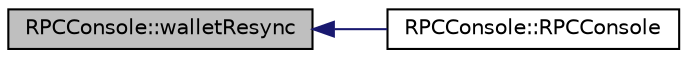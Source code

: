 digraph "RPCConsole::walletResync"
{
  edge [fontname="Helvetica",fontsize="10",labelfontname="Helvetica",labelfontsize="10"];
  node [fontname="Helvetica",fontsize="10",shape=record];
  rankdir="LR";
  Node340 [label="RPCConsole::walletResync",height=0.2,width=0.4,color="black", fillcolor="grey75", style="filled", fontcolor="black"];
  Node340 -> Node341 [dir="back",color="midnightblue",fontsize="10",style="solid",fontname="Helvetica"];
  Node341 [label="RPCConsole::RPCConsole",height=0.2,width=0.4,color="black", fillcolor="white", style="filled",URL="$class_r_p_c_console.html#aeac546e68f8c2cafa79a0294dd78f2ad"];
}
